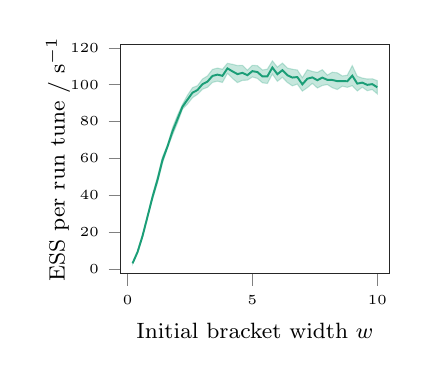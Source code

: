 % This file was created by matplotlib2tikz v0.6.11.
\pgfplotsset{scaled y ticks=false}
\begin{tikzpicture}

\definecolor{color0}{rgb}{0.106,0.62,0.467}

\begin{axis}[
  xlabel={\footnotesize Initial bracket width $w$},
  ylabel={\footnotesize ESS per run tune / $\textrm{s}^{-1}$},
  y label style={at={(axis description cs:-0.15,.5)},rotate=0,anchor=south},
  width=50mm,
  height=45mm,
  xmin=-0.29, xmax=10.49,
  ymin=-2.798, ymax=122, %ymax=118.414,
  ytick={-20,0,20,40,60,80,100,120},
  yticklabels={,0,20,40,60,80,100,120},
  tick align=outside,
  tick pos=left,
  x grid style={white!80.0!black},
  y grid style={white!80.0!black},
  axis line style={lightgray!20.0!black},
  every tick label/.append style={font=\tiny},
]
\path [draw=color0, fill=color0, opacity=0.25] (axis cs:0.2,2.711)
--(axis cs:0.2,3.209)
--(axis cs:0.4,9.466)
--(axis cs:0.6,18.562)
--(axis cs:0.8,28.977)
--(axis cs:1,40.16)
--(axis cs:1.2,50.017)
--(axis cs:1.4,60.816)
--(axis cs:1.6,67.309)
--(axis cs:1.8,76.642)
--(axis cs:2,83.427)
--(axis cs:2.2,89.301)
--(axis cs:2.4,94.272)
--(axis cs:2.6,98.343)
--(axis cs:2.8,99.428)
--(axis cs:3,103.043)
--(axis cs:3.2,104.736)
--(axis cs:3.4,108.254)
--(axis cs:3.6,109.007)
--(axis cs:3.8,108.374)
--(axis cs:4,111.57)
--(axis cs:4.2,111.051)
--(axis cs:4.4,110.369)
--(axis cs:4.6,110.466)
--(axis cs:4.8,107.871)
--(axis cs:5,110.495)
--(axis cs:5.2,110.314)
--(axis cs:5.4,107.946)
--(axis cs:5.6,108.421)
--(axis cs:5.8,112.904)
--(axis cs:6,109.533)
--(axis cs:6.2,111.683)
--(axis cs:6.4,109.009)
--(axis cs:6.6,108.37)
--(axis cs:6.8,107.943)
--(axis cs:7,103.828)
--(axis cs:7.2,108.083)
--(axis cs:7.4,107.178)
--(axis cs:7.6,106.637)
--(axis cs:7.8,108.119)
--(axis cs:8,105.177)
--(axis cs:8.2,106.742)
--(axis cs:8.4,106.426)
--(axis cs:8.6,104.723)
--(axis cs:8.8,105.117)
--(axis cs:9,110.327)
--(axis cs:9.2,104.533)
--(axis cs:9.4,103.589)
--(axis cs:9.6,103.063)
--(axis cs:9.8,103.185)
--(axis cs:10,102.165)
--(axis cs:10,94.984)
--(axis cs:10,94.984)
--(axis cs:9.8,97.369)
--(axis cs:9.6,96.703)
--(axis cs:9.4,98.619)
--(axis cs:9.2,96.555)
--(axis cs:9,99.414)
--(axis cs:8.8,98.545)
--(axis cs:8.6,99.178)
--(axis cs:8.4,97.373)
--(axis cs:8.2,98.344)
--(axis cs:8,100.053)
--(axis cs:7.8,99.534)
--(axis cs:7.6,98.185)
--(axis cs:7.4,100.687)
--(axis cs:7.2,98.365)
--(axis cs:7,96.494)
--(axis cs:6.8,100.297)
--(axis cs:6.6,99.34)
--(axis cs:6.4,101.211)
--(axis cs:6.2,103.98)
--(axis cs:6,101.813)
--(axis cs:5.8,105.723)
--(axis cs:5.6,100.642)
--(axis cs:5.4,101.013)
--(axis cs:5.2,103.376)
--(axis cs:5,104.175)
--(axis cs:4.8,102.444)
--(axis cs:4.6,102.34)
--(axis cs:4.4,101.107)
--(axis cs:4.2,103.404)
--(axis cs:4,106.117)
--(axis cs:3.8,101.204)
--(axis cs:3.6,101.882)
--(axis cs:3.4,101.223)
--(axis cs:3.2,98.55)
--(axis cs:3,97.496)
--(axis cs:2.8,94.731)
--(axis cs:2.6,92.911)
--(axis cs:2.4,89.436)
--(axis cs:2.2,86.717)
--(axis cs:2,79.19)
--(axis cs:1.8,72.614)
--(axis cs:1.6,65.62)
--(axis cs:1.4,57.47)
--(axis cs:1.2,46.714)
--(axis cs:1,37.87)
--(axis cs:0.8,27.793)
--(axis cs:0.6,17.108)
--(axis cs:0.4,8.734)
--(axis cs:0.2,2.711)
--cycle;

\addplot [line width=0.7pt, color0, forget plot]
table {%
0.2 2.96
0.4 9.1
0.6 17.835
0.8 28.385
1 39.015
1.2 48.366
1.4 59.143
1.6 66.464
1.8 74.628
2 81.309
2.2 88.009
2.4 91.854
2.6 95.627
2.8 97.08
3 100.269
3.2 101.643
3.4 104.738
3.6 105.445
3.8 104.789
4 108.843
4.2 107.227
4.4 105.738
4.6 106.403
4.8 105.158
5 107.335
5.2 106.845
5.4 104.48
5.6 104.531
5.8 109.313
6 105.673
6.2 107.832
6.4 105.11
6.6 103.855
6.8 104.12
7 100.161
7.2 103.224
7.4 103.932
7.6 102.411
7.8 103.826
8 102.615
8.2 102.543
8.4 101.899
8.6 101.95
8.8 101.831
9 104.87
9.2 100.544
9.4 101.104
9.6 99.883
9.8 100.277
10 98.575
};

\end{axis}

\end{tikzpicture}

